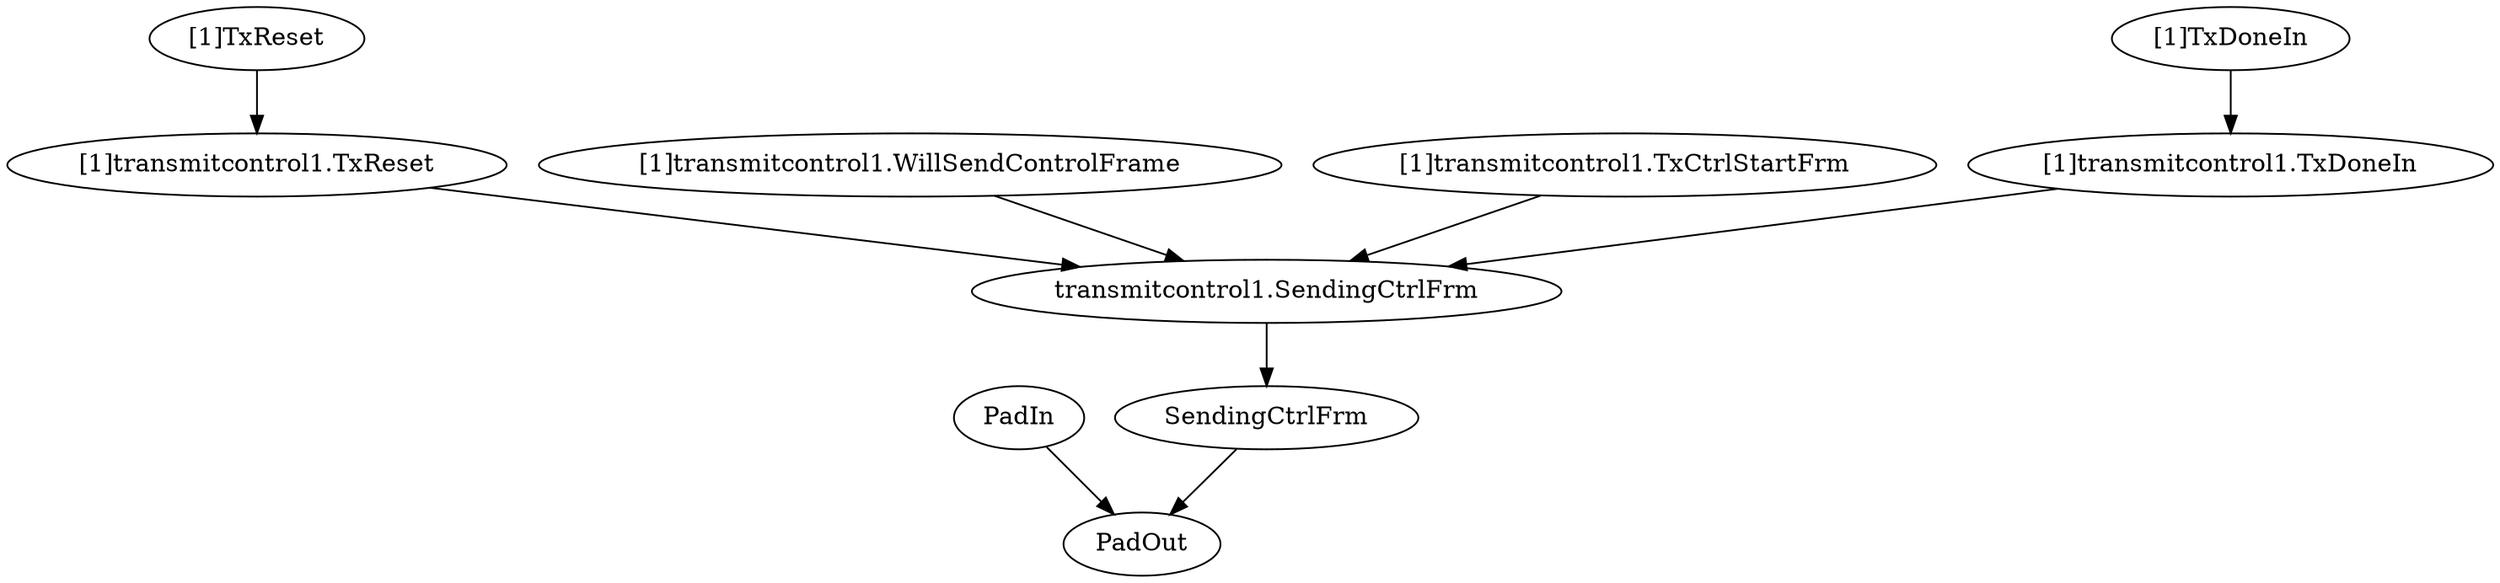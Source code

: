 strict digraph "" {
	"[1]transmitcontrol1.TxDoneIn"	 [complexity=4,
		importance=0.0219878573888,
		rank=0.00549696434721];
	"transmitcontrol1.SendingCtrlFrm"	 [complexity=3,
		importance=0.0187840874568,
		rank=0.00626136248561];
	"[1]transmitcontrol1.TxDoneIn" -> "transmitcontrol1.SendingCtrlFrm";
	SendingCtrlFrm	 [complexity=3,
		importance=0.0122851399223,
		rank=0.00409504664078];
	"transmitcontrol1.SendingCtrlFrm" -> SendingCtrlFrm;
	"[1]TxDoneIn"	 [complexity=4,
		importance=0.0249780355346,
		rank=0.00624450888364];
	"[1]TxDoneIn" -> "[1]transmitcontrol1.TxDoneIn";
	"[1]TxReset"	 [complexity=4,
		importance=0.0624260650684,
		rank=0.0156065162671];
	"[1]transmitcontrol1.TxReset"	 [complexity=4,
		importance=0.0594358869227,
		rank=0.0148589717307];
	"[1]TxReset" -> "[1]transmitcontrol1.TxReset";
	"[1]transmitcontrol1.TxReset" -> "transmitcontrol1.SendingCtrlFrm";
	PadIn	 [complexity=3,
		importance=0.00903550235017,
		rank=0.00301183411672];
	PadOut	 [complexity=0,
		importance=0.00604532420444,
		rank=0.0];
	PadIn -> PadOut;
	"[1]transmitcontrol1.WillSendControlFrame"	 [complexity=5,
		importance=0.0479090583876,
		rank=0.00958181167752];
	"[1]transmitcontrol1.WillSendControlFrame" -> "transmitcontrol1.SendingCtrlFrm";
	"[1]transmitcontrol1.TxCtrlStartFrm"	 [complexity=5,
		importance=0.048641937215,
		rank=0.00972838744301];
	"[1]transmitcontrol1.TxCtrlStartFrm" -> "transmitcontrol1.SendingCtrlFrm";
	SendingCtrlFrm -> PadOut;
}
